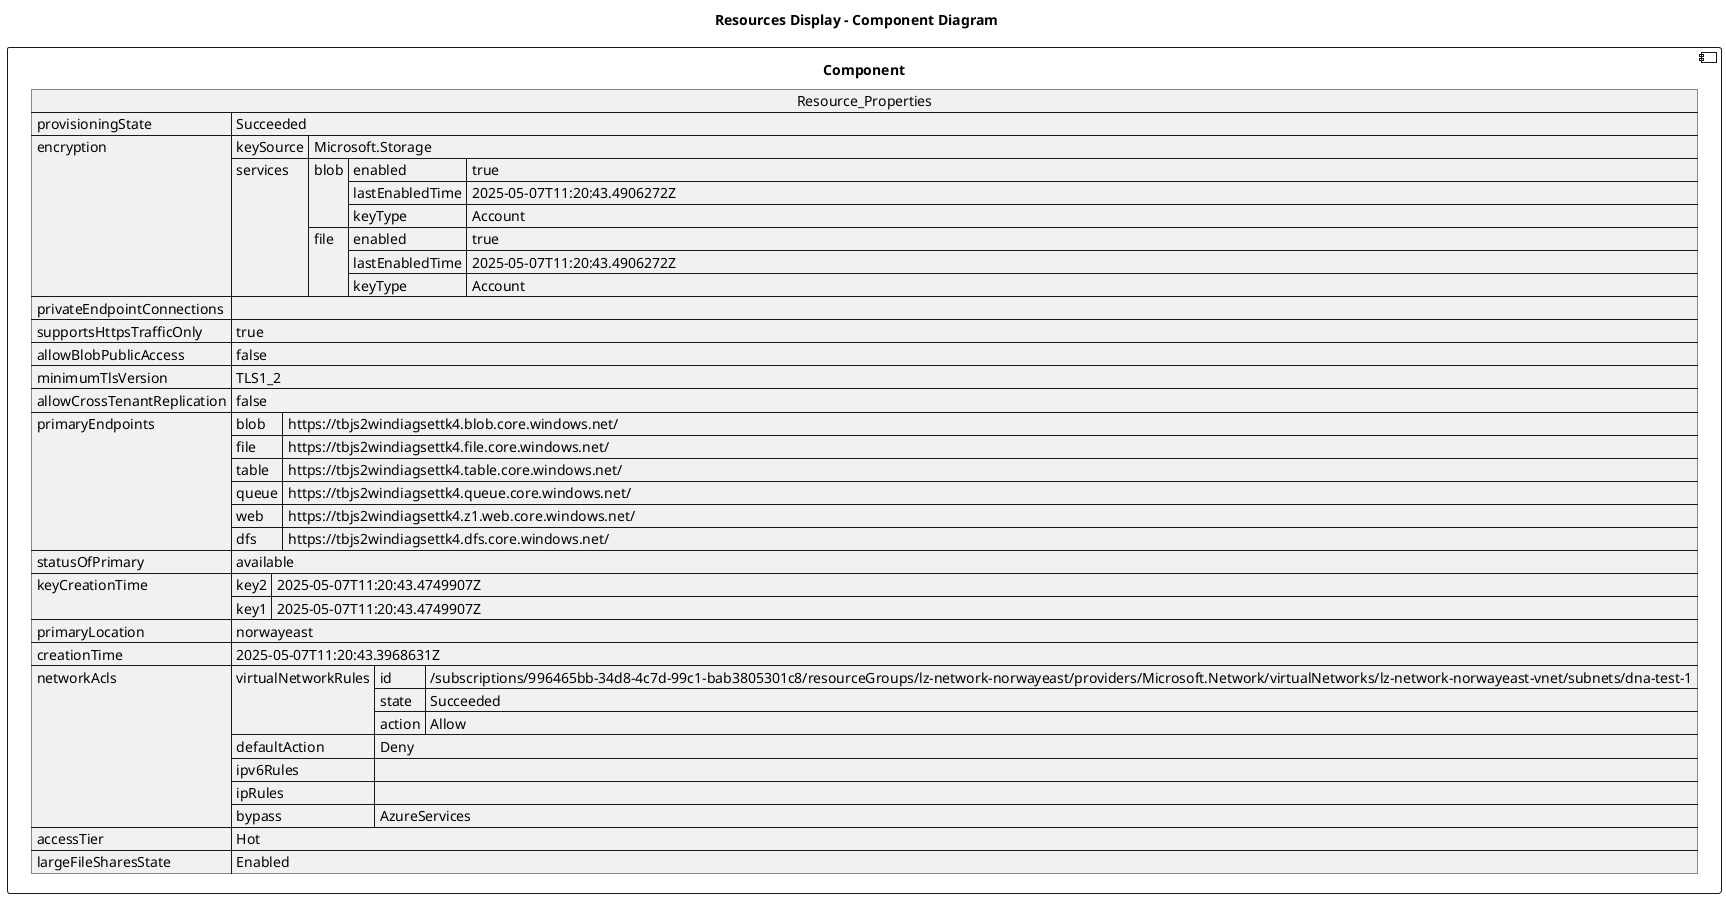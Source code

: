 @startuml

title Resources Display - Component Diagram

component Component {

json  Resource_Properties {
  "provisioningState": "Succeeded",
  "encryption": {
    "keySource": "Microsoft.Storage",
    "services": {
      "blob": {
        "enabled": true,
        "lastEnabledTime": "2025-05-07T11:20:43.4906272Z",
        "keyType": "Account"
      },
      "file": {
        "enabled": true,
        "lastEnabledTime": "2025-05-07T11:20:43.4906272Z",
        "keyType": "Account"
      }
    }
  },
  "privateEndpointConnections": [],
  "supportsHttpsTrafficOnly": true,
  "allowBlobPublicAccess": false,
  "minimumTlsVersion": "TLS1_2",
  "allowCrossTenantReplication": false,
  "primaryEndpoints": {
    "blob": "https://tbjs2windiagsettk4.blob.core.windows.net/",
    "file": "https://tbjs2windiagsettk4.file.core.windows.net/",
    "table": "https://tbjs2windiagsettk4.table.core.windows.net/",
    "queue": "https://tbjs2windiagsettk4.queue.core.windows.net/",
    "web": "https://tbjs2windiagsettk4.z1.web.core.windows.net/",
    "dfs": "https://tbjs2windiagsettk4.dfs.core.windows.net/"
  },
  "statusOfPrimary": "available",
  "keyCreationTime": {
    "key2": "2025-05-07T11:20:43.4749907Z",
    "key1": "2025-05-07T11:20:43.4749907Z"
  },
  "primaryLocation": "norwayeast",
  "creationTime": "2025-05-07T11:20:43.3968631Z",
  "networkAcls": {
    "virtualNetworkRules": [
      {
        "id": "/subscriptions/996465bb-34d8-4c7d-99c1-bab3805301c8/resourceGroups/lz-network-norwayeast/providers/Microsoft.Network/virtualNetworks/lz-network-norwayeast-vnet/subnets/dna-test-1",
        "state": "Succeeded",
        "action": "Allow"
      }
    ],
    "defaultAction": "Deny",
    "ipv6Rules": [],
    "ipRules": [],
    "bypass": "AzureServices"
  },
  "accessTier": "Hot",
  "largeFileSharesState": "Enabled"
}
}
@enduml
